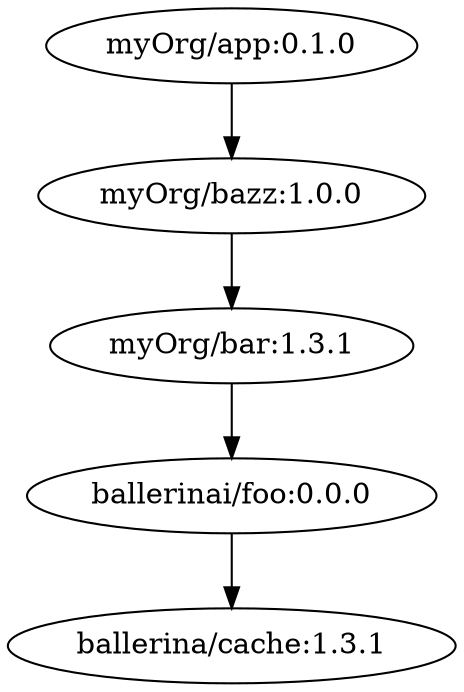 digraph "example1" {
    "myOrg/app:0.1.0" -> "myOrg/bazz:1.0.0"
    "myOrg/bazz:1.0.0" -> "myOrg/bar:1.3.1"
    "myOrg/bar:1.3.1" -> "ballerinai/foo:0.0.0"
    "ballerinai/foo:0.0.0" -> "ballerina/cache:1.3.1"
}
